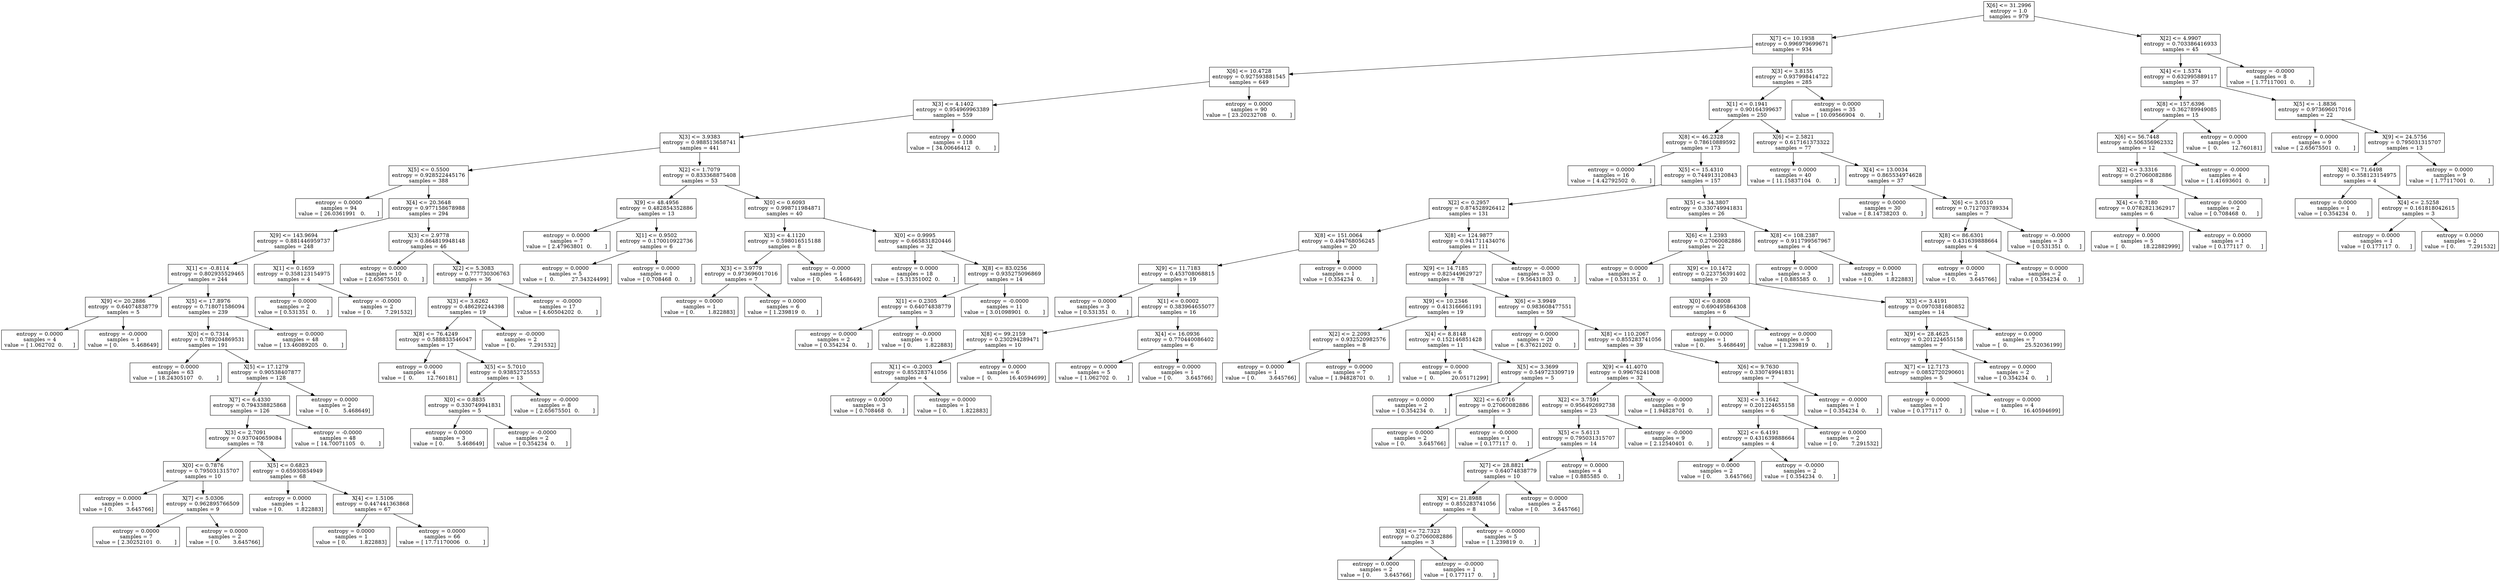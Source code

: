 digraph Tree {
0 [label="X[6] <= 31.2996\nentropy = 1.0\nsamples = 979", shape="box"] ;
1 [label="X[7] <= 10.1938\nentropy = 0.996979699671\nsamples = 934", shape="box"] ;
0 -> 1 ;
2 [label="X[6] <= 10.4728\nentropy = 0.927593881545\nsamples = 649", shape="box"] ;
1 -> 2 ;
3 [label="X[3] <= 4.1402\nentropy = 0.954969963389\nsamples = 559", shape="box"] ;
2 -> 3 ;
4 [label="X[3] <= 3.9383\nentropy = 0.988513658741\nsamples = 441", shape="box"] ;
3 -> 4 ;
5 [label="X[5] <= 0.5500\nentropy = 0.928522445176\nsamples = 388", shape="box"] ;
4 -> 5 ;
6 [label="entropy = 0.0000\nsamples = 94\nvalue = [ 26.0361991   0.       ]", shape="box"] ;
5 -> 6 ;
7 [label="X[4] <= 20.3648\nentropy = 0.977158678988\nsamples = 294", shape="box"] ;
5 -> 7 ;
8 [label="X[9] <= 143.9694\nentropy = 0.881446959737\nsamples = 248", shape="box"] ;
7 -> 8 ;
9 [label="X[1] <= -0.8114\nentropy = 0.802935529465\nsamples = 244", shape="box"] ;
8 -> 9 ;
10 [label="X[9] <= 20.2886\nentropy = 0.64074838779\nsamples = 5", shape="box"] ;
9 -> 10 ;
11 [label="entropy = 0.0000\nsamples = 4\nvalue = [ 1.062702  0.      ]", shape="box"] ;
10 -> 11 ;
12 [label="entropy = -0.0000\nsamples = 1\nvalue = [ 0.        5.468649]", shape="box"] ;
10 -> 12 ;
13 [label="X[5] <= 17.8976\nentropy = 0.718071586094\nsamples = 239", shape="box"] ;
9 -> 13 ;
14 [label="X[0] <= 0.7314\nentropy = 0.789204869531\nsamples = 191", shape="box"] ;
13 -> 14 ;
15 [label="entropy = 0.0000\nsamples = 63\nvalue = [ 18.24305107   0.        ]", shape="box"] ;
14 -> 15 ;
16 [label="X[5] <= 17.1279\nentropy = 0.90538407877\nsamples = 128", shape="box"] ;
14 -> 16 ;
17 [label="X[7] <= 6.4330\nentropy = 0.794338825868\nsamples = 126", shape="box"] ;
16 -> 17 ;
18 [label="X[3] <= 2.7091\nentropy = 0.937040659084\nsamples = 78", shape="box"] ;
17 -> 18 ;
19 [label="X[0] <= 0.7876\nentropy = 0.795031315707\nsamples = 10", shape="box"] ;
18 -> 19 ;
20 [label="entropy = 0.0000\nsamples = 1\nvalue = [ 0.        3.645766]", shape="box"] ;
19 -> 20 ;
21 [label="X[7] <= 5.0306\nentropy = 0.962895766509\nsamples = 9", shape="box"] ;
19 -> 21 ;
22 [label="entropy = 0.0000\nsamples = 7\nvalue = [ 2.30252101  0.        ]", shape="box"] ;
21 -> 22 ;
23 [label="entropy = 0.0000\nsamples = 2\nvalue = [ 0.        3.645766]", shape="box"] ;
21 -> 23 ;
24 [label="X[5] <= 0.6823\nentropy = 0.65930854949\nsamples = 68", shape="box"] ;
18 -> 24 ;
25 [label="entropy = 0.0000\nsamples = 1\nvalue = [ 0.        1.822883]", shape="box"] ;
24 -> 25 ;
26 [label="X[4] <= 1.5106\nentropy = 0.447441363868\nsamples = 67", shape="box"] ;
24 -> 26 ;
27 [label="entropy = 0.0000\nsamples = 1\nvalue = [ 0.        1.822883]", shape="box"] ;
26 -> 27 ;
28 [label="entropy = 0.0000\nsamples = 66\nvalue = [ 17.71170006   0.        ]", shape="box"] ;
26 -> 28 ;
29 [label="entropy = -0.0000\nsamples = 48\nvalue = [ 14.70071105   0.        ]", shape="box"] ;
17 -> 29 ;
30 [label="entropy = 0.0000\nsamples = 2\nvalue = [ 0.        5.468649]", shape="box"] ;
16 -> 30 ;
31 [label="entropy = 0.0000\nsamples = 48\nvalue = [ 13.46089205   0.        ]", shape="box"] ;
13 -> 31 ;
32 [label="X[1] <= 0.1659\nentropy = 0.358123154975\nsamples = 4", shape="box"] ;
8 -> 32 ;
33 [label="entropy = 0.0000\nsamples = 2\nvalue = [ 0.531351  0.      ]", shape="box"] ;
32 -> 33 ;
34 [label="entropy = -0.0000\nsamples = 2\nvalue = [ 0.        7.291532]", shape="box"] ;
32 -> 34 ;
35 [label="X[3] <= 2.9778\nentropy = 0.864819948148\nsamples = 46", shape="box"] ;
7 -> 35 ;
36 [label="entropy = 0.0000\nsamples = 10\nvalue = [ 2.65675501  0.        ]", shape="box"] ;
35 -> 36 ;
37 [label="X[2] <= 5.3083\nentropy = 0.777730306763\nsamples = 36", shape="box"] ;
35 -> 37 ;
38 [label="X[3] <= 3.6262\nentropy = 0.486292244398\nsamples = 19", shape="box"] ;
37 -> 38 ;
39 [label="X[8] <= 76.4249\nentropy = 0.588833546047\nsamples = 17", shape="box"] ;
38 -> 39 ;
40 [label="entropy = 0.0000\nsamples = 4\nvalue = [  0.        12.760181]", shape="box"] ;
39 -> 40 ;
41 [label="X[5] <= 5.7010\nentropy = 0.93852725553\nsamples = 13", shape="box"] ;
39 -> 41 ;
42 [label="X[0] <= 0.8835\nentropy = 0.330749941831\nsamples = 5", shape="box"] ;
41 -> 42 ;
43 [label="entropy = 0.0000\nsamples = 3\nvalue = [ 0.        5.468649]", shape="box"] ;
42 -> 43 ;
44 [label="entropy = -0.0000\nsamples = 2\nvalue = [ 0.354234  0.      ]", shape="box"] ;
42 -> 44 ;
45 [label="entropy = -0.0000\nsamples = 8\nvalue = [ 2.65675501  0.        ]", shape="box"] ;
41 -> 45 ;
46 [label="entropy = -0.0000\nsamples = 2\nvalue = [ 0.        7.291532]", shape="box"] ;
38 -> 46 ;
47 [label="entropy = -0.0000\nsamples = 17\nvalue = [ 4.60504202  0.        ]", shape="box"] ;
37 -> 47 ;
48 [label="X[2] <= 1.7079\nentropy = 0.833368875408\nsamples = 53", shape="box"] ;
4 -> 48 ;
49 [label="X[9] <= 48.4956\nentropy = 0.482854352886\nsamples = 13", shape="box"] ;
48 -> 49 ;
50 [label="entropy = 0.0000\nsamples = 7\nvalue = [ 2.47963801  0.        ]", shape="box"] ;
49 -> 50 ;
51 [label="X[1] <= 0.9502\nentropy = 0.170010922736\nsamples = 6", shape="box"] ;
49 -> 51 ;
52 [label="entropy = 0.0000\nsamples = 5\nvalue = [  0.          27.34324499]", shape="box"] ;
51 -> 52 ;
53 [label="entropy = 0.0000\nsamples = 1\nvalue = [ 0.708468  0.      ]", shape="box"] ;
51 -> 53 ;
54 [label="X[0] <= 0.6093\nentropy = 0.998711984871\nsamples = 40", shape="box"] ;
48 -> 54 ;
55 [label="X[3] <= 4.1120\nentropy = 0.598016515188\nsamples = 8", shape="box"] ;
54 -> 55 ;
56 [label="X[3] <= 3.9779\nentropy = 0.973696017016\nsamples = 7", shape="box"] ;
55 -> 56 ;
57 [label="entropy = 0.0000\nsamples = 1\nvalue = [ 0.        1.822883]", shape="box"] ;
56 -> 57 ;
58 [label="entropy = 0.0000\nsamples = 6\nvalue = [ 1.239819  0.      ]", shape="box"] ;
56 -> 58 ;
59 [label="entropy = -0.0000\nsamples = 1\nvalue = [ 0.        5.468649]", shape="box"] ;
55 -> 59 ;
60 [label="X[0] <= 0.9995\nentropy = 0.665831820446\nsamples = 32", shape="box"] ;
54 -> 60 ;
61 [label="entropy = 0.0000\nsamples = 18\nvalue = [ 5.31351002  0.        ]", shape="box"] ;
60 -> 61 ;
62 [label="X[8] <= 83.0256\nentropy = 0.935275096869\nsamples = 14", shape="box"] ;
60 -> 62 ;
63 [label="X[1] <= 0.2305\nentropy = 0.64074838779\nsamples = 3", shape="box"] ;
62 -> 63 ;
64 [label="entropy = 0.0000\nsamples = 2\nvalue = [ 0.354234  0.      ]", shape="box"] ;
63 -> 64 ;
65 [label="entropy = -0.0000\nsamples = 1\nvalue = [ 0.        1.822883]", shape="box"] ;
63 -> 65 ;
66 [label="entropy = -0.0000\nsamples = 11\nvalue = [ 3.01098901  0.        ]", shape="box"] ;
62 -> 66 ;
67 [label="entropy = 0.0000\nsamples = 118\nvalue = [ 34.00646412   0.        ]", shape="box"] ;
3 -> 67 ;
68 [label="entropy = 0.0000\nsamples = 90\nvalue = [ 23.20232708   0.        ]", shape="box"] ;
2 -> 68 ;
69 [label="X[3] <= 3.8155\nentropy = 0.937998414722\nsamples = 285", shape="box"] ;
1 -> 69 ;
70 [label="X[1] <= 0.1941\nentropy = 0.90164399637\nsamples = 250", shape="box"] ;
69 -> 70 ;
71 [label="X[8] <= 46.2328\nentropy = 0.78610889592\nsamples = 173", shape="box"] ;
70 -> 71 ;
72 [label="entropy = 0.0000\nsamples = 16\nvalue = [ 4.42792502  0.        ]", shape="box"] ;
71 -> 72 ;
73 [label="X[5] <= 15.4310\nentropy = 0.744913120843\nsamples = 157", shape="box"] ;
71 -> 73 ;
74 [label="X[2] <= 0.2957\nentropy = 0.874528926412\nsamples = 131", shape="box"] ;
73 -> 74 ;
75 [label="X[8] <= 151.0064\nentropy = 0.494768056245\nsamples = 20", shape="box"] ;
74 -> 75 ;
76 [label="X[9] <= 11.7183\nentropy = 0.453708068815\nsamples = 19", shape="box"] ;
75 -> 76 ;
77 [label="entropy = 0.0000\nsamples = 3\nvalue = [ 0.531351  0.      ]", shape="box"] ;
76 -> 77 ;
78 [label="X[1] <= 0.0002\nentropy = 0.383964655077\nsamples = 16", shape="box"] ;
76 -> 78 ;
79 [label="X[8] <= 99.2159\nentropy = 0.230294289471\nsamples = 10", shape="box"] ;
78 -> 79 ;
80 [label="X[1] <= -0.2003\nentropy = 0.855283741056\nsamples = 4", shape="box"] ;
79 -> 80 ;
81 [label="entropy = 0.0000\nsamples = 3\nvalue = [ 0.708468  0.      ]", shape="box"] ;
80 -> 81 ;
82 [label="entropy = 0.0000\nsamples = 1\nvalue = [ 0.        1.822883]", shape="box"] ;
80 -> 82 ;
83 [label="entropy = 0.0000\nsamples = 6\nvalue = [  0.          16.40594699]", shape="box"] ;
79 -> 83 ;
84 [label="X[4] <= 16.0936\nentropy = 0.770440086402\nsamples = 6", shape="box"] ;
78 -> 84 ;
85 [label="entropy = 0.0000\nsamples = 5\nvalue = [ 1.062702  0.      ]", shape="box"] ;
84 -> 85 ;
86 [label="entropy = 0.0000\nsamples = 1\nvalue = [ 0.        3.645766]", shape="box"] ;
84 -> 86 ;
87 [label="entropy = 0.0000\nsamples = 1\nvalue = [ 0.354234  0.      ]", shape="box"] ;
75 -> 87 ;
88 [label="X[8] <= 124.9877\nentropy = 0.941711434076\nsamples = 111", shape="box"] ;
74 -> 88 ;
89 [label="X[9] <= 14.7185\nentropy = 0.825449629727\nsamples = 78", shape="box"] ;
88 -> 89 ;
90 [label="X[9] <= 10.2346\nentropy = 0.413166661191\nsamples = 19", shape="box"] ;
89 -> 90 ;
91 [label="X[2] <= 2.2093\nentropy = 0.932520982576\nsamples = 8", shape="box"] ;
90 -> 91 ;
92 [label="entropy = 0.0000\nsamples = 1\nvalue = [ 0.        3.645766]", shape="box"] ;
91 -> 92 ;
93 [label="entropy = 0.0000\nsamples = 7\nvalue = [ 1.94828701  0.        ]", shape="box"] ;
91 -> 93 ;
94 [label="X[4] <= 8.8148\nentropy = 0.152146851428\nsamples = 11", shape="box"] ;
90 -> 94 ;
95 [label="entropy = 0.0000\nsamples = 6\nvalue = [  0.          20.05171299]", shape="box"] ;
94 -> 95 ;
96 [label="X[5] <= 3.3699\nentropy = 0.549723309719\nsamples = 5", shape="box"] ;
94 -> 96 ;
97 [label="entropy = 0.0000\nsamples = 2\nvalue = [ 0.354234  0.      ]", shape="box"] ;
96 -> 97 ;
98 [label="X[2] <= 6.0716\nentropy = 0.27060082886\nsamples = 3", shape="box"] ;
96 -> 98 ;
99 [label="entropy = 0.0000\nsamples = 2\nvalue = [ 0.        3.645766]", shape="box"] ;
98 -> 99 ;
100 [label="entropy = -0.0000\nsamples = 1\nvalue = [ 0.177117  0.      ]", shape="box"] ;
98 -> 100 ;
101 [label="X[6] <= 3.9949\nentropy = 0.983608477551\nsamples = 59", shape="box"] ;
89 -> 101 ;
102 [label="entropy = 0.0000\nsamples = 20\nvalue = [ 6.37621202  0.        ]", shape="box"] ;
101 -> 102 ;
103 [label="X[8] <= 110.2067\nentropy = 0.855283741056\nsamples = 39", shape="box"] ;
101 -> 103 ;
104 [label="X[9] <= 41.4070\nentropy = 0.99676241008\nsamples = 32", shape="box"] ;
103 -> 104 ;
105 [label="X[2] <= 3.7591\nentropy = 0.956492692738\nsamples = 23", shape="box"] ;
104 -> 105 ;
106 [label="X[5] <= 5.6113\nentropy = 0.795031315707\nsamples = 14", shape="box"] ;
105 -> 106 ;
107 [label="X[7] <= 28.8821\nentropy = 0.64074838779\nsamples = 10", shape="box"] ;
106 -> 107 ;
108 [label="X[9] <= 21.8988\nentropy = 0.855283741056\nsamples = 8", shape="box"] ;
107 -> 108 ;
109 [label="X[8] <= 72.7323\nentropy = 0.27060082886\nsamples = 3", shape="box"] ;
108 -> 109 ;
110 [label="entropy = 0.0000\nsamples = 2\nvalue = [ 0.        3.645766]", shape="box"] ;
109 -> 110 ;
111 [label="entropy = -0.0000\nsamples = 1\nvalue = [ 0.177117  0.      ]", shape="box"] ;
109 -> 111 ;
112 [label="entropy = -0.0000\nsamples = 5\nvalue = [ 1.239819  0.      ]", shape="box"] ;
108 -> 112 ;
113 [label="entropy = 0.0000\nsamples = 2\nvalue = [ 0.        3.645766]", shape="box"] ;
107 -> 113 ;
114 [label="entropy = 0.0000\nsamples = 4\nvalue = [ 0.885585  0.      ]", shape="box"] ;
106 -> 114 ;
115 [label="entropy = -0.0000\nsamples = 9\nvalue = [ 2.12540401  0.        ]", shape="box"] ;
105 -> 115 ;
116 [label="entropy = -0.0000\nsamples = 9\nvalue = [ 1.94828701  0.        ]", shape="box"] ;
104 -> 116 ;
117 [label="X[6] <= 9.7630\nentropy = 0.330749941831\nsamples = 7", shape="box"] ;
103 -> 117 ;
118 [label="X[3] <= 3.1642\nentropy = 0.201224655158\nsamples = 6", shape="box"] ;
117 -> 118 ;
119 [label="X[2] <= 6.4191\nentropy = 0.431639888664\nsamples = 4", shape="box"] ;
118 -> 119 ;
120 [label="entropy = 0.0000\nsamples = 2\nvalue = [ 0.        3.645766]", shape="box"] ;
119 -> 120 ;
121 [label="entropy = -0.0000\nsamples = 2\nvalue = [ 0.354234  0.      ]", shape="box"] ;
119 -> 121 ;
122 [label="entropy = 0.0000\nsamples = 2\nvalue = [ 0.        7.291532]", shape="box"] ;
118 -> 122 ;
123 [label="entropy = -0.0000\nsamples = 1\nvalue = [ 0.354234  0.      ]", shape="box"] ;
117 -> 123 ;
124 [label="entropy = -0.0000\nsamples = 33\nvalue = [ 9.56431803  0.        ]", shape="box"] ;
88 -> 124 ;
125 [label="X[5] <= 34.3807\nentropy = 0.330749941831\nsamples = 26", shape="box"] ;
73 -> 125 ;
126 [label="X[6] <= 1.2393\nentropy = 0.27060082886\nsamples = 22", shape="box"] ;
125 -> 126 ;
127 [label="entropy = 0.0000\nsamples = 2\nvalue = [ 0.531351  0.      ]", shape="box"] ;
126 -> 127 ;
128 [label="X[9] <= 10.1472\nentropy = 0.223756391402\nsamples = 20", shape="box"] ;
126 -> 128 ;
129 [label="X[0] <= 0.8008\nentropy = 0.690495864308\nsamples = 6", shape="box"] ;
128 -> 129 ;
130 [label="entropy = 0.0000\nsamples = 1\nvalue = [ 0.        5.468649]", shape="box"] ;
129 -> 130 ;
131 [label="entropy = 0.0000\nsamples = 5\nvalue = [ 1.239819  0.      ]", shape="box"] ;
129 -> 131 ;
132 [label="X[3] <= 3.4191\nentropy = 0.0970381680852\nsamples = 14", shape="box"] ;
128 -> 132 ;
133 [label="X[9] <= 28.4625\nentropy = 0.201224655158\nsamples = 7", shape="box"] ;
132 -> 133 ;
134 [label="X[7] <= 12.7173\nentropy = 0.0852720290601\nsamples = 5", shape="box"] ;
133 -> 134 ;
135 [label="entropy = 0.0000\nsamples = 1\nvalue = [ 0.177117  0.      ]", shape="box"] ;
134 -> 135 ;
136 [label="entropy = 0.0000\nsamples = 4\nvalue = [  0.          16.40594699]", shape="box"] ;
134 -> 136 ;
137 [label="entropy = 0.0000\nsamples = 2\nvalue = [ 0.354234  0.      ]", shape="box"] ;
133 -> 137 ;
138 [label="entropy = 0.0000\nsamples = 7\nvalue = [  0.          25.52036199]", shape="box"] ;
132 -> 138 ;
139 [label="X[8] <= 108.2387\nentropy = 0.911799567967\nsamples = 4", shape="box"] ;
125 -> 139 ;
140 [label="entropy = 0.0000\nsamples = 3\nvalue = [ 0.885585  0.      ]", shape="box"] ;
139 -> 140 ;
141 [label="entropy = 0.0000\nsamples = 1\nvalue = [ 0.        1.822883]", shape="box"] ;
139 -> 141 ;
142 [label="X[6] <= 2.5821\nentropy = 0.617161373322\nsamples = 77", shape="box"] ;
70 -> 142 ;
143 [label="entropy = 0.0000\nsamples = 40\nvalue = [ 11.15837104   0.        ]", shape="box"] ;
142 -> 143 ;
144 [label="X[4] <= 13.0034\nentropy = 0.865534974628\nsamples = 37", shape="box"] ;
142 -> 144 ;
145 [label="entropy = 0.0000\nsamples = 30\nvalue = [ 8.14738203  0.        ]", shape="box"] ;
144 -> 145 ;
146 [label="X[6] <= 3.0510\nentropy = 0.712703789334\nsamples = 7", shape="box"] ;
144 -> 146 ;
147 [label="X[8] <= 86.6301\nentropy = 0.431639888664\nsamples = 4", shape="box"] ;
146 -> 147 ;
148 [label="entropy = 0.0000\nsamples = 2\nvalue = [ 0.        3.645766]", shape="box"] ;
147 -> 148 ;
149 [label="entropy = 0.0000\nsamples = 2\nvalue = [ 0.354234  0.      ]", shape="box"] ;
147 -> 149 ;
150 [label="entropy = -0.0000\nsamples = 3\nvalue = [ 0.531351  0.      ]", shape="box"] ;
146 -> 150 ;
151 [label="entropy = 0.0000\nsamples = 35\nvalue = [ 10.09566904   0.        ]", shape="box"] ;
69 -> 151 ;
152 [label="X[2] <= 4.9907\nentropy = 0.703386416933\nsamples = 45", shape="box"] ;
0 -> 152 ;
153 [label="X[4] <= 1.5374\nentropy = 0.632995889117\nsamples = 37", shape="box"] ;
152 -> 153 ;
154 [label="X[8] <= 157.6396\nentropy = 0.362789949085\nsamples = 15", shape="box"] ;
153 -> 154 ;
155 [label="X[6] <= 56.7448\nentropy = 0.506356962332\nsamples = 12", shape="box"] ;
154 -> 155 ;
156 [label="X[2] <= 3.3316\nentropy = 0.27060082886\nsamples = 8", shape="box"] ;
155 -> 156 ;
157 [label="X[4] <= 0.7180\nentropy = 0.0782821362917\nsamples = 6", shape="box"] ;
156 -> 157 ;
158 [label="entropy = 0.0000\nsamples = 5\nvalue = [  0.          18.22882999]", shape="box"] ;
157 -> 158 ;
159 [label="entropy = 0.0000\nsamples = 1\nvalue = [ 0.177117  0.      ]", shape="box"] ;
157 -> 159 ;
160 [label="entropy = 0.0000\nsamples = 2\nvalue = [ 0.708468  0.      ]", shape="box"] ;
156 -> 160 ;
161 [label="entropy = -0.0000\nsamples = 4\nvalue = [ 1.41693601  0.        ]", shape="box"] ;
155 -> 161 ;
162 [label="entropy = 0.0000\nsamples = 3\nvalue = [  0.        12.760181]", shape="box"] ;
154 -> 162 ;
163 [label="X[5] <= -1.8836\nentropy = 0.973696017016\nsamples = 22", shape="box"] ;
153 -> 163 ;
164 [label="entropy = 0.0000\nsamples = 9\nvalue = [ 2.65675501  0.        ]", shape="box"] ;
163 -> 164 ;
165 [label="X[9] <= 24.5756\nentropy = 0.795031315707\nsamples = 13", shape="box"] ;
163 -> 165 ;
166 [label="X[8] <= 71.6498\nentropy = 0.358123154975\nsamples = 4", shape="box"] ;
165 -> 166 ;
167 [label="entropy = 0.0000\nsamples = 1\nvalue = [ 0.354234  0.      ]", shape="box"] ;
166 -> 167 ;
168 [label="X[4] <= 2.5258\nentropy = 0.161818042615\nsamples = 3", shape="box"] ;
166 -> 168 ;
169 [label="entropy = 0.0000\nsamples = 1\nvalue = [ 0.177117  0.      ]", shape="box"] ;
168 -> 169 ;
170 [label="entropy = 0.0000\nsamples = 2\nvalue = [ 0.        7.291532]", shape="box"] ;
168 -> 170 ;
171 [label="entropy = 0.0000\nsamples = 9\nvalue = [ 1.77117001  0.        ]", shape="box"] ;
165 -> 171 ;
172 [label="entropy = -0.0000\nsamples = 8\nvalue = [ 1.77117001  0.        ]", shape="box"] ;
152 -> 172 ;
}